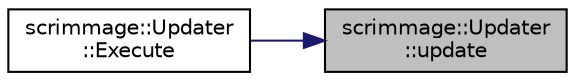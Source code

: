digraph "scrimmage::Updater::update"
{
 // LATEX_PDF_SIZE
  edge [fontname="Helvetica",fontsize="10",labelfontname="Helvetica",labelfontsize="10"];
  node [fontname="Helvetica",fontsize="10",shape=record];
  rankdir="RL";
  Node1 [label="scrimmage::Updater\l::update",height=0.2,width=0.4,color="black", fillcolor="grey75", style="filled", fontcolor="black",tooltip=" "];
  Node1 -> Node2 [dir="back",color="midnightblue",fontsize="10",style="solid",fontname="Helvetica"];
  Node2 [label="scrimmage::Updater\l::Execute",height=0.2,width=0.4,color="black", fillcolor="white", style="filled",URL="$classscrimmage_1_1Updater.html#a7486554b7c04ab6244b495332e44d4ea",tooltip=" "];
}
